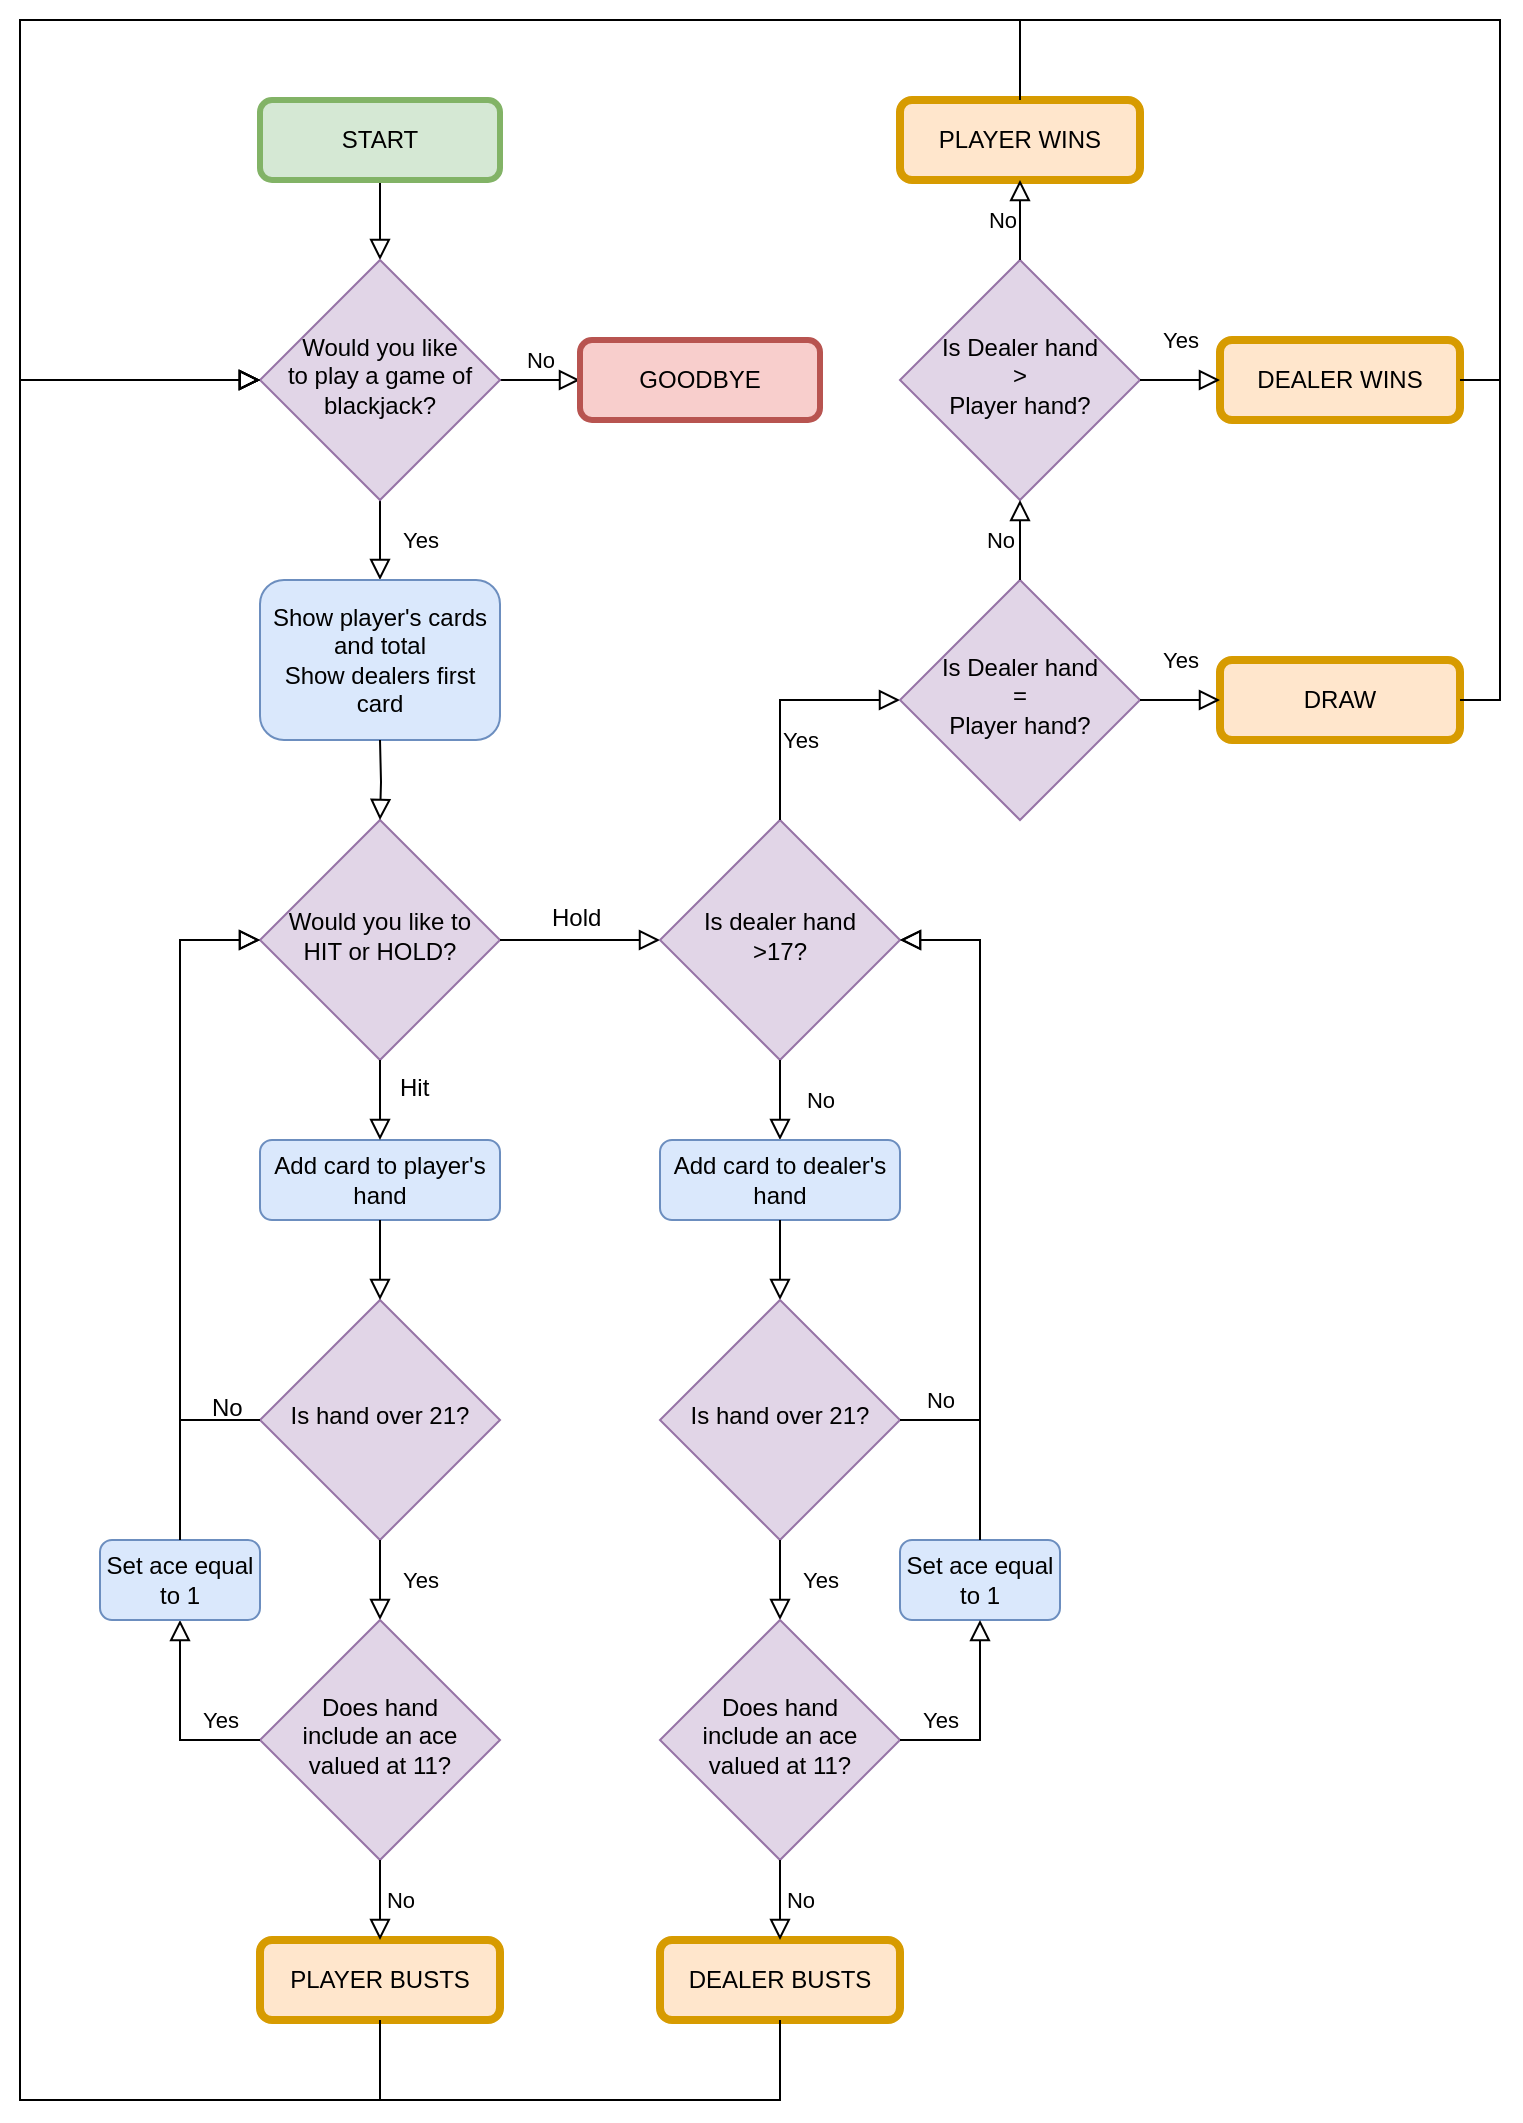 <mxfile version="14.8.3" type="device"><diagram id="C5RBs43oDa-KdzZeNtuy" name="Page-1"><mxGraphModel dx="1422" dy="882" grid="1" gridSize="10" guides="1" tooltips="1" connect="1" arrows="1" fold="1" page="1" pageScale="1" pageWidth="827" pageHeight="1169" math="0" shadow="0"><root><mxCell id="WIyWlLk6GJQsqaUBKTNV-0"/><mxCell id="WIyWlLk6GJQsqaUBKTNV-1" parent="WIyWlLk6GJQsqaUBKTNV-0"/><mxCell id="WIyWlLk6GJQsqaUBKTNV-2" value="" style="rounded=0;html=1;jettySize=auto;orthogonalLoop=1;fontSize=11;endArrow=block;endFill=0;endSize=8;strokeWidth=1;shadow=0;labelBackgroundColor=none;edgeStyle=orthogonalEdgeStyle;" parent="WIyWlLk6GJQsqaUBKTNV-1" source="WIyWlLk6GJQsqaUBKTNV-3" target="WIyWlLk6GJQsqaUBKTNV-6" edge="1"><mxGeometry relative="1" as="geometry"/></mxCell><mxCell id="WIyWlLk6GJQsqaUBKTNV-4" value="Yes" style="rounded=0;html=1;jettySize=auto;orthogonalLoop=1;fontSize=11;endArrow=block;endFill=0;endSize=8;strokeWidth=1;shadow=0;labelBackgroundColor=none;edgeStyle=orthogonalEdgeStyle;entryX=0.5;entryY=0;entryDx=0;entryDy=0;exitX=0.5;exitY=1;exitDx=0;exitDy=0;" parent="WIyWlLk6GJQsqaUBKTNV-1" source="WIyWlLk6GJQsqaUBKTNV-6" target="186lck7X6kORkVHvNRIA-1" edge="1"><mxGeometry y="20" relative="1" as="geometry"><mxPoint as="offset"/><mxPoint x="220" y="240" as="sourcePoint"/><mxPoint x="220" y="460" as="targetPoint"/></mxGeometry></mxCell><mxCell id="WIyWlLk6GJQsqaUBKTNV-5" value="No" style="edgeStyle=orthogonalEdgeStyle;rounded=0;html=1;jettySize=auto;orthogonalLoop=1;fontSize=11;endArrow=block;endFill=0;endSize=8;strokeWidth=1;shadow=0;labelBackgroundColor=none;" parent="WIyWlLk6GJQsqaUBKTNV-1" source="WIyWlLk6GJQsqaUBKTNV-6" target="WIyWlLk6GJQsqaUBKTNV-7" edge="1"><mxGeometry y="10" relative="1" as="geometry"><mxPoint as="offset"/></mxGeometry></mxCell><mxCell id="WIyWlLk6GJQsqaUBKTNV-6" value="Would you like&lt;br&gt;to play a game of blackjack?" style="rhombus;whiteSpace=wrap;html=1;shadow=0;fontFamily=Helvetica;fontSize=12;align=center;strokeWidth=1;spacing=6;spacingTop=-4;fillColor=#e1d5e7;strokeColor=#9673a6;" parent="WIyWlLk6GJQsqaUBKTNV-1" vertex="1"><mxGeometry x="160" y="160" width="120" height="120" as="geometry"/></mxCell><mxCell id="WIyWlLk6GJQsqaUBKTNV-7" value="GOODBYE" style="rounded=1;whiteSpace=wrap;html=1;fontSize=12;glass=0;strokeWidth=3;shadow=0;fillColor=#f8cecc;strokeColor=#b85450;" parent="WIyWlLk6GJQsqaUBKTNV-1" vertex="1"><mxGeometry x="320" y="200" width="120" height="40" as="geometry"/></mxCell><mxCell id="186lck7X6kORkVHvNRIA-1" value="Show player's cards and total&lt;br&gt;Show dealers first card" style="rounded=1;whiteSpace=wrap;html=1;fontSize=12;glass=0;strokeWidth=1;shadow=0;fillColor=#dae8fc;strokeColor=#6c8ebf;" parent="WIyWlLk6GJQsqaUBKTNV-1" vertex="1"><mxGeometry x="160" y="320" width="120" height="80" as="geometry"/></mxCell><mxCell id="186lck7X6kORkVHvNRIA-4" value="Would you like to HIT or HOLD?" style="rhombus;whiteSpace=wrap;html=1;shadow=0;fontFamily=Helvetica;fontSize=12;align=center;strokeWidth=1;spacing=6;spacingTop=-4;fillColor=#e1d5e7;strokeColor=#9673a6;" parent="WIyWlLk6GJQsqaUBKTNV-1" vertex="1"><mxGeometry x="160" y="440" width="120" height="120" as="geometry"/></mxCell><mxCell id="186lck7X6kORkVHvNRIA-5" value="" style="rounded=0;html=1;jettySize=auto;orthogonalLoop=1;fontSize=11;endArrow=block;endFill=0;endSize=8;strokeWidth=1;shadow=0;labelBackgroundColor=none;edgeStyle=orthogonalEdgeStyle;entryX=0.5;entryY=0;entryDx=0;entryDy=0;" parent="WIyWlLk6GJQsqaUBKTNV-1" target="186lck7X6kORkVHvNRIA-4" edge="1"><mxGeometry relative="1" as="geometry"><mxPoint x="220" y="400" as="sourcePoint"/><mxPoint x="219.5" y="480" as="targetPoint"/><Array as="points"/></mxGeometry></mxCell><mxCell id="186lck7X6kORkVHvNRIA-11" value="" style="rounded=0;html=1;jettySize=auto;orthogonalLoop=1;fontSize=11;endArrow=block;endFill=0;endSize=8;strokeWidth=1;shadow=0;labelBackgroundColor=none;edgeStyle=orthogonalEdgeStyle;" parent="WIyWlLk6GJQsqaUBKTNV-1" edge="1"><mxGeometry relative="1" as="geometry"><mxPoint x="280" y="500" as="sourcePoint"/><mxPoint x="360" y="500" as="targetPoint"/></mxGeometry></mxCell><mxCell id="186lck7X6kORkVHvNRIA-12" value="Hold" style="text;strokeColor=none;fillColor=none;align=left;verticalAlign=top;spacingLeft=4;spacingRight=4;overflow=hidden;rotatable=0;points=[[0,0.5],[1,0.5]];portConstraint=eastwest;" parent="WIyWlLk6GJQsqaUBKTNV-1" vertex="1"><mxGeometry x="300" y="475" width="40" height="26" as="geometry"/></mxCell><mxCell id="186lck7X6kORkVHvNRIA-13" value="Add card to player's hand" style="rounded=1;whiteSpace=wrap;html=1;fontSize=12;glass=0;strokeWidth=1;shadow=0;fillColor=#dae8fc;strokeColor=#6c8ebf;" parent="WIyWlLk6GJQsqaUBKTNV-1" vertex="1"><mxGeometry x="160" y="600" width="120" height="40" as="geometry"/></mxCell><mxCell id="186lck7X6kORkVHvNRIA-10" value="Hit" style="text;strokeColor=none;fillColor=none;align=left;verticalAlign=top;spacingLeft=4;spacingRight=4;overflow=hidden;rotatable=0;points=[[0,0.5],[1,0.5]];portConstraint=eastwest;" parent="WIyWlLk6GJQsqaUBKTNV-1" vertex="1"><mxGeometry x="224" y="560" width="30" height="26" as="geometry"/></mxCell><mxCell id="186lck7X6kORkVHvNRIA-16" value="Is hand over 21?" style="rhombus;whiteSpace=wrap;html=1;shadow=0;fontFamily=Helvetica;fontSize=12;align=center;strokeWidth=1;spacing=6;spacingTop=-4;fillColor=#e1d5e7;strokeColor=#9673a6;" parent="WIyWlLk6GJQsqaUBKTNV-1" vertex="1"><mxGeometry x="160" y="680" width="120" height="120" as="geometry"/></mxCell><mxCell id="186lck7X6kORkVHvNRIA-17" value="" style="rounded=0;html=1;jettySize=auto;orthogonalLoop=1;fontSize=11;endArrow=block;endFill=0;endSize=8;strokeWidth=1;shadow=0;labelBackgroundColor=none;edgeStyle=orthogonalEdgeStyle;entryX=0.5;entryY=0;entryDx=0;entryDy=0;exitX=0.5;exitY=1;exitDx=0;exitDy=0;" parent="WIyWlLk6GJQsqaUBKTNV-1" source="186lck7X6kORkVHvNRIA-13" target="186lck7X6kORkVHvNRIA-16" edge="1"><mxGeometry relative="1" as="geometry"><mxPoint x="310" y="660" as="sourcePoint"/><mxPoint x="310" y="740" as="targetPoint"/><Array as="points"/></mxGeometry></mxCell><mxCell id="186lck7X6kORkVHvNRIA-19" value="Is dealer hand&lt;br&gt;&amp;gt;17?" style="rhombus;whiteSpace=wrap;html=1;shadow=0;fontFamily=Helvetica;fontSize=12;align=center;strokeWidth=1;spacing=6;spacingTop=-4;fillColor=#e1d5e7;strokeColor=#9673a6;" parent="WIyWlLk6GJQsqaUBKTNV-1" vertex="1"><mxGeometry x="360" y="440" width="120" height="120" as="geometry"/></mxCell><mxCell id="186lck7X6kORkVHvNRIA-20" value="Yes" style="edgeStyle=orthogonalEdgeStyle;rounded=0;html=1;jettySize=auto;orthogonalLoop=1;fontSize=11;endArrow=block;endFill=0;endSize=8;strokeWidth=1;shadow=0;labelBackgroundColor=none;exitX=0.5;exitY=0;exitDx=0;exitDy=0;entryX=0;entryY=0.5;entryDx=0;entryDy=0;" parent="WIyWlLk6GJQsqaUBKTNV-1" source="186lck7X6kORkVHvNRIA-19" edge="1" target="x9NLeqFRNpokKG1ivfIQ-2"><mxGeometry x="-0.333" y="-10" relative="1" as="geometry"><mxPoint as="offset"/><mxPoint x="470" y="420" as="sourcePoint"/><mxPoint x="560" y="400" as="targetPoint"/><Array as="points"><mxPoint x="420" y="380"/></Array></mxGeometry></mxCell><mxCell id="186lck7X6kORkVHvNRIA-21" value="No" style="rounded=0;html=1;jettySize=auto;orthogonalLoop=1;fontSize=11;endArrow=block;endFill=0;endSize=8;strokeWidth=1;shadow=0;labelBackgroundColor=none;edgeStyle=orthogonalEdgeStyle;exitX=0.5;exitY=1;exitDx=0;exitDy=0;entryX=0.5;entryY=0;entryDx=0;entryDy=0;" parent="WIyWlLk6GJQsqaUBKTNV-1" source="186lck7X6kORkVHvNRIA-19" target="186lck7X6kORkVHvNRIA-22" edge="1"><mxGeometry y="20" relative="1" as="geometry"><mxPoint as="offset"/><mxPoint x="419.5" y="570" as="sourcePoint"/><mxPoint x="420" y="640" as="targetPoint"/></mxGeometry></mxCell><mxCell id="186lck7X6kORkVHvNRIA-22" value="Add card to dealer's hand" style="rounded=1;whiteSpace=wrap;html=1;fontSize=12;glass=0;strokeWidth=1;shadow=0;fillColor=#dae8fc;strokeColor=#6c8ebf;" parent="WIyWlLk6GJQsqaUBKTNV-1" vertex="1"><mxGeometry x="360" y="600" width="120" height="40" as="geometry"/></mxCell><mxCell id="186lck7X6kORkVHvNRIA-23" value="" style="edgeStyle=orthogonalEdgeStyle;rounded=0;html=1;jettySize=auto;orthogonalLoop=1;fontSize=11;endArrow=block;endFill=0;endSize=8;strokeWidth=1;shadow=0;labelBackgroundColor=none;exitX=0;exitY=0.5;exitDx=0;exitDy=0;" parent="WIyWlLk6GJQsqaUBKTNV-1" source="186lck7X6kORkVHvNRIA-16" edge="1"><mxGeometry y="10" relative="1" as="geometry"><mxPoint as="offset"/><mxPoint x="150" y="870" as="sourcePoint"/><mxPoint x="160" y="500" as="targetPoint"/><Array as="points"><mxPoint x="120" y="740"/><mxPoint x="120" y="500"/></Array></mxGeometry></mxCell><mxCell id="186lck7X6kORkVHvNRIA-24" value="" style="rounded=0;html=1;jettySize=auto;orthogonalLoop=1;fontSize=11;endArrow=block;endFill=0;endSize=8;strokeWidth=1;shadow=0;labelBackgroundColor=none;edgeStyle=orthogonalEdgeStyle;exitX=0.5;exitY=1;exitDx=0;exitDy=0;entryX=0.5;entryY=0;entryDx=0;entryDy=0;" parent="WIyWlLk6GJQsqaUBKTNV-1" source="186lck7X6kORkVHvNRIA-22" target="186lck7X6kORkVHvNRIA-25" edge="1"><mxGeometry relative="1" as="geometry"><mxPoint x="430" y="690" as="sourcePoint"/><mxPoint x="480" y="830" as="targetPoint"/><Array as="points"/></mxGeometry></mxCell><mxCell id="186lck7X6kORkVHvNRIA-25" value="Is hand over 21?" style="rhombus;whiteSpace=wrap;html=1;shadow=0;fontFamily=Helvetica;fontSize=12;align=center;strokeWidth=1;spacing=6;spacingTop=-4;fillColor=#e1d5e7;strokeColor=#9673a6;" parent="WIyWlLk6GJQsqaUBKTNV-1" vertex="1"><mxGeometry x="360" y="680" width="120" height="120" as="geometry"/></mxCell><mxCell id="186lck7X6kORkVHvNRIA-26" value="Yes" style="rounded=0;html=1;jettySize=auto;orthogonalLoop=1;fontSize=11;endArrow=block;endFill=0;endSize=8;strokeWidth=1;shadow=0;labelBackgroundColor=none;edgeStyle=orthogonalEdgeStyle;exitX=0.5;exitY=1;exitDx=0;exitDy=0;entryX=0.5;entryY=0;entryDx=0;entryDy=0;" parent="WIyWlLk6GJQsqaUBKTNV-1" source="186lck7X6kORkVHvNRIA-16" target="186lck7X6kORkVHvNRIA-32" edge="1"><mxGeometry y="20" relative="1" as="geometry"><mxPoint as="offset"/><mxPoint x="219.5" y="820" as="sourcePoint"/><mxPoint x="220" y="840" as="targetPoint"/></mxGeometry></mxCell><mxCell id="186lck7X6kORkVHvNRIA-27" value="Yes" style="rounded=0;html=1;jettySize=auto;orthogonalLoop=1;fontSize=11;endArrow=block;endFill=0;endSize=8;strokeWidth=1;shadow=0;labelBackgroundColor=none;edgeStyle=orthogonalEdgeStyle;exitX=0.5;exitY=1;exitDx=0;exitDy=0;entryX=0.5;entryY=0;entryDx=0;entryDy=0;entryPerimeter=0;" parent="WIyWlLk6GJQsqaUBKTNV-1" source="186lck7X6kORkVHvNRIA-25" target="186lck7X6kORkVHvNRIA-34" edge="1"><mxGeometry y="20" relative="1" as="geometry"><mxPoint as="offset"/><mxPoint x="419.5" y="840" as="sourcePoint"/><mxPoint x="420" y="840" as="targetPoint"/></mxGeometry></mxCell><mxCell id="186lck7X6kORkVHvNRIA-28" value="PLAYER BUSTS" style="rounded=1;whiteSpace=wrap;html=1;fontSize=12;glass=0;strokeWidth=4;shadow=0;fillColor=#ffe6cc;strokeColor=#d79b00;" parent="WIyWlLk6GJQsqaUBKTNV-1" vertex="1"><mxGeometry x="160" y="1000" width="120" height="40" as="geometry"/></mxCell><mxCell id="186lck7X6kORkVHvNRIA-29" value="DEALER BUSTS" style="rounded=1;whiteSpace=wrap;html=1;fontSize=12;glass=0;strokeWidth=4;shadow=0;fillColor=#ffe6cc;strokeColor=#d79b00;" parent="WIyWlLk6GJQsqaUBKTNV-1" vertex="1"><mxGeometry x="360" y="1000" width="120" height="40" as="geometry"/></mxCell><mxCell id="186lck7X6kORkVHvNRIA-30" value="No" style="edgeStyle=orthogonalEdgeStyle;rounded=0;html=1;jettySize=auto;orthogonalLoop=1;fontSize=11;endArrow=block;endFill=0;endSize=8;strokeWidth=1;shadow=0;labelBackgroundColor=none;exitX=1;exitY=0.5;exitDx=0;exitDy=0;" parent="WIyWlLk6GJQsqaUBKTNV-1" source="186lck7X6kORkVHvNRIA-25" edge="1"><mxGeometry x="-0.875" y="10" relative="1" as="geometry"><mxPoint as="offset"/><mxPoint x="520" y="619.5" as="sourcePoint"/><mxPoint x="480" y="500" as="targetPoint"/><Array as="points"><mxPoint x="520" y="740"/><mxPoint x="520" y="500"/></Array></mxGeometry></mxCell><mxCell id="186lck7X6kORkVHvNRIA-32" value="Does hand&lt;br&gt;include an ace valued at 11?" style="rhombus;whiteSpace=wrap;html=1;shadow=0;fontFamily=Helvetica;fontSize=12;align=center;strokeWidth=1;spacing=6;spacingTop=-4;fillColor=#e1d5e7;strokeColor=#9673a6;" parent="WIyWlLk6GJQsqaUBKTNV-1" vertex="1"><mxGeometry x="160" y="840" width="120" height="120" as="geometry"/></mxCell><mxCell id="186lck7X6kORkVHvNRIA-34" value="Does hand&lt;br&gt;include an ace valued at 11?" style="rhombus;whiteSpace=wrap;html=1;shadow=0;fontFamily=Helvetica;fontSize=12;align=center;strokeWidth=1;spacing=6;spacingTop=-4;fillColor=#e1d5e7;strokeColor=#9673a6;" parent="WIyWlLk6GJQsqaUBKTNV-1" vertex="1"><mxGeometry x="360" y="840" width="120" height="120" as="geometry"/></mxCell><mxCell id="186lck7X6kORkVHvNRIA-35" value="Yes" style="edgeStyle=orthogonalEdgeStyle;rounded=0;html=1;jettySize=auto;orthogonalLoop=1;fontSize=11;endArrow=block;endFill=0;endSize=8;strokeWidth=1;shadow=0;labelBackgroundColor=none;exitX=0;exitY=0.5;exitDx=0;exitDy=0;" parent="WIyWlLk6GJQsqaUBKTNV-1" source="186lck7X6kORkVHvNRIA-32" edge="1"><mxGeometry x="-0.6" y="-10" relative="1" as="geometry"><mxPoint as="offset"/><mxPoint x="230" y="1010" as="sourcePoint"/><mxPoint x="120" y="840" as="targetPoint"/><Array as="points"><mxPoint x="120" y="900"/></Array></mxGeometry></mxCell><mxCell id="186lck7X6kORkVHvNRIA-37" value="" style="rounded=0;html=1;jettySize=auto;orthogonalLoop=1;fontSize=11;endArrow=block;endFill=0;endSize=8;strokeWidth=1;shadow=0;labelBackgroundColor=none;edgeStyle=orthogonalEdgeStyle;entryX=0.5;entryY=0;entryDx=0;entryDy=0;exitX=0.5;exitY=1;exitDx=0;exitDy=0;" parent="WIyWlLk6GJQsqaUBKTNV-1" source="186lck7X6kORkVHvNRIA-4" target="186lck7X6kORkVHvNRIA-13" edge="1"><mxGeometry relative="1" as="geometry"><mxPoint x="300" y="550" as="sourcePoint"/><mxPoint x="300" y="590" as="targetPoint"/><Array as="points"/></mxGeometry></mxCell><mxCell id="186lck7X6kORkVHvNRIA-38" value="Set ace equal to 1" style="rounded=1;whiteSpace=wrap;html=1;fontSize=12;glass=0;strokeWidth=1;shadow=0;fillColor=#dae8fc;strokeColor=#6c8ebf;" parent="WIyWlLk6GJQsqaUBKTNV-1" vertex="1"><mxGeometry x="80" y="800" width="80" height="40" as="geometry"/></mxCell><mxCell id="186lck7X6kORkVHvNRIA-39" value="" style="rounded=0;html=1;jettySize=auto;orthogonalLoop=1;fontSize=11;endArrow=block;endFill=0;endSize=8;strokeWidth=1;shadow=0;labelBackgroundColor=none;edgeStyle=orthogonalEdgeStyle;entryX=0;entryY=0.5;entryDx=0;entryDy=0;exitX=0.5;exitY=0;exitDx=0;exitDy=0;" parent="WIyWlLk6GJQsqaUBKTNV-1" source="186lck7X6kORkVHvNRIA-38" target="186lck7X6kORkVHvNRIA-4" edge="1"><mxGeometry relative="1" as="geometry"><mxPoint x="530" y="350" as="sourcePoint"/><mxPoint x="530" y="390" as="targetPoint"/><Array as="points"/></mxGeometry></mxCell><mxCell id="186lck7X6kORkVHvNRIA-40" value="No" style="text;strokeColor=none;fillColor=none;align=left;verticalAlign=top;spacingLeft=4;spacingRight=4;overflow=hidden;rotatable=0;points=[[0,0.5],[1,0.5]];portConstraint=eastwest;" parent="WIyWlLk6GJQsqaUBKTNV-1" vertex="1"><mxGeometry x="130" y="720" width="30" height="26" as="geometry"/></mxCell><mxCell id="186lck7X6kORkVHvNRIA-41" value="Set ace equal to 1" style="rounded=1;whiteSpace=wrap;html=1;fontSize=12;glass=0;strokeWidth=1;shadow=0;fillColor=#dae8fc;strokeColor=#6c8ebf;" parent="WIyWlLk6GJQsqaUBKTNV-1" vertex="1"><mxGeometry x="480" y="800" width="80" height="40" as="geometry"/></mxCell><mxCell id="186lck7X6kORkVHvNRIA-43" value="Yes" style="edgeStyle=orthogonalEdgeStyle;rounded=0;html=1;jettySize=auto;orthogonalLoop=1;fontSize=11;endArrow=block;endFill=0;endSize=8;strokeWidth=1;shadow=0;labelBackgroundColor=none;exitX=1;exitY=0.5;exitDx=0;exitDy=0;entryX=0.5;entryY=1;entryDx=0;entryDy=0;" parent="WIyWlLk6GJQsqaUBKTNV-1" source="186lck7X6kORkVHvNRIA-34" target="186lck7X6kORkVHvNRIA-41" edge="1"><mxGeometry x="-0.6" y="10" relative="1" as="geometry"><mxPoint as="offset"/><mxPoint x="740" y="970" as="sourcePoint"/><mxPoint x="700" y="910" as="targetPoint"/><Array as="points"><mxPoint x="520" y="900"/></Array></mxGeometry></mxCell><mxCell id="186lck7X6kORkVHvNRIA-44" value="" style="rounded=0;html=1;jettySize=auto;orthogonalLoop=1;fontSize=11;endArrow=block;endFill=0;endSize=8;strokeWidth=1;shadow=0;labelBackgroundColor=none;edgeStyle=orthogonalEdgeStyle;entryX=1;entryY=0.5;entryDx=0;entryDy=0;exitX=0.5;exitY=0;exitDx=0;exitDy=0;" parent="WIyWlLk6GJQsqaUBKTNV-1" source="186lck7X6kORkVHvNRIA-41" target="186lck7X6kORkVHvNRIA-19" edge="1"><mxGeometry relative="1" as="geometry"><mxPoint x="620" y="625" as="sourcePoint"/><mxPoint x="620" y="665" as="targetPoint"/><Array as="points"/></mxGeometry></mxCell><mxCell id="x9NLeqFRNpokKG1ivfIQ-0" value="No" style="edgeStyle=orthogonalEdgeStyle;rounded=0;html=1;jettySize=auto;orthogonalLoop=1;fontSize=11;endArrow=block;endFill=0;endSize=8;strokeWidth=1;shadow=0;labelBackgroundColor=none;exitX=0.5;exitY=1;exitDx=0;exitDy=0;entryX=0.5;entryY=0;entryDx=0;entryDy=0;" edge="1" parent="WIyWlLk6GJQsqaUBKTNV-1" source="186lck7X6kORkVHvNRIA-32" target="186lck7X6kORkVHvNRIA-28"><mxGeometry y="10" relative="1" as="geometry"><mxPoint as="offset"/><mxPoint x="200" y="1010" as="sourcePoint"/><mxPoint x="260" y="970" as="targetPoint"/></mxGeometry></mxCell><mxCell id="x9NLeqFRNpokKG1ivfIQ-1" value="No" style="edgeStyle=orthogonalEdgeStyle;rounded=0;html=1;jettySize=auto;orthogonalLoop=1;fontSize=11;endArrow=block;endFill=0;endSize=8;strokeWidth=1;shadow=0;labelBackgroundColor=none;exitX=0.5;exitY=1;exitDx=0;exitDy=0;entryX=0.5;entryY=0;entryDx=0;entryDy=0;" edge="1" parent="WIyWlLk6GJQsqaUBKTNV-1" source="186lck7X6kORkVHvNRIA-34" target="186lck7X6kORkVHvNRIA-29"><mxGeometry y="10" relative="1" as="geometry"><mxPoint as="offset"/><mxPoint x="600" y="950" as="sourcePoint"/><mxPoint x="600" y="990" as="targetPoint"/></mxGeometry></mxCell><mxCell id="x9NLeqFRNpokKG1ivfIQ-2" value="Is Dealer hand&lt;br&gt;=&lt;br&gt;Player hand?" style="rhombus;whiteSpace=wrap;html=1;shadow=0;fontFamily=Helvetica;fontSize=12;align=center;strokeWidth=1;spacing=6;spacingTop=-4;fillColor=#e1d5e7;strokeColor=#9673a6;" vertex="1" parent="WIyWlLk6GJQsqaUBKTNV-1"><mxGeometry x="480" y="320" width="120" height="120" as="geometry"/></mxCell><mxCell id="x9NLeqFRNpokKG1ivfIQ-3" value="" style="rounded=0;html=1;jettySize=auto;orthogonalLoop=1;fontSize=11;endArrow=block;endFill=0;endSize=8;strokeWidth=1;shadow=0;labelBackgroundColor=none;edgeStyle=orthogonalEdgeStyle;exitX=0.5;exitY=1;exitDx=0;exitDy=0;entryX=0;entryY=0.5;entryDx=0;entryDy=0;" edge="1" parent="WIyWlLk6GJQsqaUBKTNV-1" source="186lck7X6kORkVHvNRIA-28" target="WIyWlLk6GJQsqaUBKTNV-6"><mxGeometry relative="1" as="geometry"><mxPoint x="210" y="1080" as="sourcePoint"/><mxPoint x="40" y="220" as="targetPoint"/><Array as="points"><mxPoint x="220" y="1080"/><mxPoint x="40" y="1080"/><mxPoint x="40" y="220"/></Array></mxGeometry></mxCell><mxCell id="x9NLeqFRNpokKG1ivfIQ-4" value="" style="rounded=0;html=1;jettySize=auto;orthogonalLoop=1;fontSize=11;endArrow=block;endFill=0;endSize=8;strokeWidth=1;shadow=0;labelBackgroundColor=none;edgeStyle=orthogonalEdgeStyle;exitX=0.5;exitY=1;exitDx=0;exitDy=0;" edge="1" parent="WIyWlLk6GJQsqaUBKTNV-1" source="186lck7X6kORkVHvNRIA-29"><mxGeometry relative="1" as="geometry"><mxPoint x="400" y="1070" as="sourcePoint"/><mxPoint x="160" y="220" as="targetPoint"/><Array as="points"><mxPoint x="420" y="1080"/><mxPoint x="40" y="1080"/><mxPoint x="40" y="220"/></Array></mxGeometry></mxCell><mxCell id="x9NLeqFRNpokKG1ivfIQ-5" value="DRAW" style="rounded=1;whiteSpace=wrap;html=1;fontSize=12;glass=0;strokeWidth=4;shadow=0;fillColor=#ffe6cc;strokeColor=#d79b00;" vertex="1" parent="WIyWlLk6GJQsqaUBKTNV-1"><mxGeometry x="640" y="360" width="120" height="40" as="geometry"/></mxCell><mxCell id="x9NLeqFRNpokKG1ivfIQ-6" value="PLAYER WINS" style="rounded=1;whiteSpace=wrap;html=1;fontSize=12;glass=0;strokeWidth=4;shadow=0;fillColor=#ffe6cc;strokeColor=#d79b00;" vertex="1" parent="WIyWlLk6GJQsqaUBKTNV-1"><mxGeometry x="480" y="80" width="120" height="40" as="geometry"/></mxCell><mxCell id="x9NLeqFRNpokKG1ivfIQ-7" value="DEALER WINS" style="rounded=1;whiteSpace=wrap;html=1;fontSize=12;glass=0;strokeWidth=4;shadow=0;fillColor=#ffe6cc;strokeColor=#d79b00;" vertex="1" parent="WIyWlLk6GJQsqaUBKTNV-1"><mxGeometry x="640" y="200" width="120" height="40" as="geometry"/></mxCell><mxCell id="x9NLeqFRNpokKG1ivfIQ-8" value="Yes" style="rounded=0;html=1;jettySize=auto;orthogonalLoop=1;fontSize=11;endArrow=block;endFill=0;endSize=8;strokeWidth=1;shadow=0;labelBackgroundColor=none;edgeStyle=orthogonalEdgeStyle;exitX=1;exitY=0.5;exitDx=0;exitDy=0;entryX=0;entryY=0.5;entryDx=0;entryDy=0;" edge="1" parent="WIyWlLk6GJQsqaUBKTNV-1" source="x9NLeqFRNpokKG1ivfIQ-2" target="x9NLeqFRNpokKG1ivfIQ-5"><mxGeometry y="20" relative="1" as="geometry"><mxPoint as="offset"/><mxPoint x="550" y="488" as="sourcePoint"/><mxPoint x="630" y="440" as="targetPoint"/></mxGeometry></mxCell><mxCell id="x9NLeqFRNpokKG1ivfIQ-9" value="Is Dealer hand&lt;br&gt;&amp;gt;&lt;br&gt;Player hand?" style="rhombus;whiteSpace=wrap;html=1;shadow=0;fontFamily=Helvetica;fontSize=12;align=center;strokeWidth=1;spacing=6;spacingTop=-4;fillColor=#e1d5e7;strokeColor=#9673a6;" vertex="1" parent="WIyWlLk6GJQsqaUBKTNV-1"><mxGeometry x="480" y="160" width="120" height="120" as="geometry"/></mxCell><mxCell id="x9NLeqFRNpokKG1ivfIQ-10" value="No" style="edgeStyle=orthogonalEdgeStyle;rounded=0;html=1;jettySize=auto;orthogonalLoop=1;fontSize=11;endArrow=block;endFill=0;endSize=8;strokeWidth=1;shadow=0;labelBackgroundColor=none;exitX=0.5;exitY=0;exitDx=0;exitDy=0;entryX=0.5;entryY=1;entryDx=0;entryDy=0;" edge="1" parent="WIyWlLk6GJQsqaUBKTNV-1" source="x9NLeqFRNpokKG1ivfIQ-2" target="x9NLeqFRNpokKG1ivfIQ-9"><mxGeometry y="10" relative="1" as="geometry"><mxPoint as="offset"/><mxPoint x="630" y="300" as="sourcePoint"/><mxPoint x="710" y="300" as="targetPoint"/></mxGeometry></mxCell><mxCell id="x9NLeqFRNpokKG1ivfIQ-11" value="Yes" style="rounded=0;html=1;jettySize=auto;orthogonalLoop=1;fontSize=11;endArrow=block;endFill=0;endSize=8;strokeWidth=1;shadow=0;labelBackgroundColor=none;edgeStyle=orthogonalEdgeStyle;exitX=1;exitY=0.5;exitDx=0;exitDy=0;entryX=0;entryY=0.5;entryDx=0;entryDy=0;" edge="1" parent="WIyWlLk6GJQsqaUBKTNV-1" source="x9NLeqFRNpokKG1ivfIQ-9" target="x9NLeqFRNpokKG1ivfIQ-7"><mxGeometry y="20" relative="1" as="geometry"><mxPoint as="offset"/><mxPoint x="600" y="270" as="sourcePoint"/><mxPoint x="640" y="270" as="targetPoint"/></mxGeometry></mxCell><mxCell id="x9NLeqFRNpokKG1ivfIQ-12" value="No" style="edgeStyle=orthogonalEdgeStyle;rounded=0;html=1;jettySize=auto;orthogonalLoop=1;fontSize=11;endArrow=block;endFill=0;endSize=8;strokeWidth=1;shadow=0;labelBackgroundColor=none;exitX=0.5;exitY=0;exitDx=0;exitDy=0;" edge="1" parent="WIyWlLk6GJQsqaUBKTNV-1" source="x9NLeqFRNpokKG1ivfIQ-9"><mxGeometry y="10" relative="1" as="geometry"><mxPoint as="offset"/><mxPoint x="680" y="120" as="sourcePoint"/><mxPoint x="540" y="120" as="targetPoint"/></mxGeometry></mxCell><mxCell id="x9NLeqFRNpokKG1ivfIQ-13" value="" style="rounded=0;html=1;jettySize=auto;orthogonalLoop=1;fontSize=11;endArrow=block;endFill=0;endSize=8;strokeWidth=1;shadow=0;labelBackgroundColor=none;edgeStyle=orthogonalEdgeStyle;entryX=0;entryY=0.5;entryDx=0;entryDy=0;exitX=0.5;exitY=0;exitDx=0;exitDy=0;" edge="1" parent="WIyWlLk6GJQsqaUBKTNV-1" source="x9NLeqFRNpokKG1ivfIQ-6" target="WIyWlLk6GJQsqaUBKTNV-6"><mxGeometry relative="1" as="geometry"><mxPoint x="650" y="30" as="sourcePoint"/><mxPoint x="650" y="70" as="targetPoint"/><Array as="points"><mxPoint x="540" y="40"/><mxPoint x="40" y="40"/><mxPoint x="40" y="220"/></Array></mxGeometry></mxCell><mxCell id="x9NLeqFRNpokKG1ivfIQ-14" value="" style="rounded=0;html=1;jettySize=auto;orthogonalLoop=1;fontSize=11;endArrow=block;endFill=0;endSize=8;strokeWidth=1;shadow=0;labelBackgroundColor=none;edgeStyle=orthogonalEdgeStyle;entryX=0;entryY=0.5;entryDx=0;entryDy=0;exitX=1;exitY=0.5;exitDx=0;exitDy=0;" edge="1" parent="WIyWlLk6GJQsqaUBKTNV-1" source="x9NLeqFRNpokKG1ivfIQ-5" target="WIyWlLk6GJQsqaUBKTNV-6"><mxGeometry relative="1" as="geometry"><mxPoint x="790" y="380" as="sourcePoint"/><mxPoint x="790" y="420" as="targetPoint"/><Array as="points"><mxPoint x="780" y="380"/><mxPoint x="780" y="40"/><mxPoint x="40" y="40"/><mxPoint x="40" y="220"/></Array></mxGeometry></mxCell><mxCell id="x9NLeqFRNpokKG1ivfIQ-15" value="" style="rounded=0;html=1;jettySize=auto;orthogonalLoop=1;fontSize=11;endArrow=block;endFill=0;endSize=8;strokeWidth=1;shadow=0;labelBackgroundColor=none;edgeStyle=orthogonalEdgeStyle;entryX=0;entryY=0.5;entryDx=0;entryDy=0;exitX=1;exitY=0.5;exitDx=0;exitDy=0;" edge="1" parent="WIyWlLk6GJQsqaUBKTNV-1" source="x9NLeqFRNpokKG1ivfIQ-7" target="WIyWlLk6GJQsqaUBKTNV-6"><mxGeometry relative="1" as="geometry"><mxPoint x="710" y="280" as="sourcePoint"/><mxPoint x="710" y="320" as="targetPoint"/><Array as="points"><mxPoint x="780" y="220"/><mxPoint x="780" y="40"/><mxPoint x="40" y="40"/><mxPoint x="40" y="220"/></Array></mxGeometry></mxCell><mxCell id="WIyWlLk6GJQsqaUBKTNV-3" value="START" style="rounded=1;whiteSpace=wrap;html=1;fontSize=12;glass=0;strokeWidth=3;shadow=0;fillColor=#d5e8d4;strokeColor=#82b366;perimeterSpacing=0;" parent="WIyWlLk6GJQsqaUBKTNV-1" vertex="1"><mxGeometry x="160" y="80" width="120" height="40" as="geometry"/></mxCell></root></mxGraphModel></diagram></mxfile>